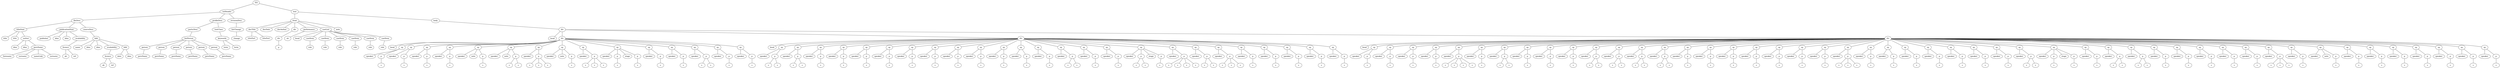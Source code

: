 graph Tree {
	"t0" [label = "TEI"];
	"t1" [label = "teiHeader"];
	"t2" [label = "fileDesc"];
	"t3" [label = "titleStmt"];
	"t4" [label = "title"];
	"t5" [label = "title"];
	"t6" [label = "author"];
	"t7" [label = "idno"];
	"t8" [label = "idno"];
	"t9" [label = "persName"];
	"t10" [label = "forename"];
	"t11" [label = "surname"];
	"t12" [label = "nameLink"];
	"t13" [label = "surname"];
	"t14" [label = "publicationStmt"];
	"t15" [label = "publisher"];
	"t16" [label = "idno"];
	"t17" [label = "idno"];
	"t18" [label = "availability"];
	"t19" [label = "licence"];
	"t20" [label = "ab"];
	"t21" [label = "ref"];
	"t22" [label = "sourceDesc"];
	"t23" [label = "bibl"];
	"t24" [label = "name"];
	"t25" [label = "idno"];
	"t26" [label = "idno"];
	"t27" [label = "availability"];
	"t28" [label = "licence"];
	"t29" [label = "ab"];
	"t30" [label = "ref"];
	"t31" [label = "bibl"];
	"t32" [label = "date"];
	"t33" [label = "idno"];
	"t34" [label = "profileDesc"];
	"t35" [label = "particDesc"];
	"t36" [label = "listPerson"];
	"t37" [label = "person"];
	"t38" [label = "persName"];
	"t39" [label = "person"];
	"t40" [label = "persName"];
	"t41" [label = "person"];
	"t42" [label = "persName"];
	"t43" [label = "person"];
	"t44" [label = "persName"];
	"t45" [label = "person"];
	"t46" [label = "persName"];
	"t47" [label = "person"];
	"t48" [label = "persName"];
	"t49" [label = "textClass"];
	"t50" [label = "keywords"];
	"t51" [label = "term"];
	"t52" [label = "term"];
	"t53" [label = "revisionDesc"];
	"t54" [label = "listChange"];
	"t55" [label = "change"];
	"t56" [label = "text"];
	"t57" [label = "front"];
	"t58" [label = "docTitle"];
	"t59" [label = "titlePart"];
	"t60" [label = "titlePart"];
	"t61" [label = "docDate"];
	"t62" [label = "docAuthor"];
	"t63" [label = "div"];
	"t64" [label = "div"];
	"t65" [label = "p"];
	"t66" [label = "performance"];
	"t67" [label = "ab"];
	"t68" [label = "castList"];
	"t69" [label = "head"];
	"t70" [label = "castItem"];
	"t71" [label = "role"];
	"t72" [label = "castItem"];
	"t73" [label = "role"];
	"t74" [label = "castItem"];
	"t75" [label = "role"];
	"t76" [label = "castItem"];
	"t77" [label = "role"];
	"t78" [label = "castItem"];
	"t79" [label = "role"];
	"t80" [label = "castItem"];
	"t81" [label = "role"];
	"t82" [label = "note"];
	"t83" [label = "body"];
	"t84" [label = "div"];
	"t85" [label = "head"];
	"t86" [label = "div"];
	"t87" [label = "head"];
	"t88" [label = "sp"];
	"t89" [label = "speaker"];
	"t90" [label = "p"];
	"t91" [label = "s"];
	"t92" [label = "sp"];
	"t93" [label = "speaker"];
	"t94" [label = "p"];
	"t95" [label = "s"];
	"t96" [label = "sp"];
	"t97" [label = "speaker"];
	"t98" [label = "p"];
	"t99" [label = "s"];
	"t100" [label = "sp"];
	"t101" [label = "speaker"];
	"t102" [label = "p"];
	"t103" [label = "s"];
	"t104" [label = "sp"];
	"t105" [label = "speaker"];
	"t106" [label = "note"];
	"t107" [label = "p"];
	"t108" [label = "s"];
	"t109" [label = "sp"];
	"t110" [label = "speaker"];
	"t111" [label = "note"];
	"t112" [label = "p"];
	"t113" [label = "s"];
	"t114" [label = "s"];
	"t115" [label = "sp"];
	"t116" [label = "speaker"];
	"t117" [label = "p"];
	"t118" [label = "s"];
	"t119" [label = "s"];
	"t120" [label = "s"];
	"t121" [label = "sp"];
	"t122" [label = "speaker"];
	"t123" [label = "note"];
	"t124" [label = "p"];
	"t125" [label = "s"];
	"t126" [label = "sp"];
	"t127" [label = "speaker"];
	"t128" [label = "p"];
	"t129" [label = "s"];
	"t130" [label = "s"];
	"t131" [label = "s"];
	"t132" [label = "sp"];
	"t133" [label = "speaker"];
	"t134" [label = "p"];
	"t135" [label = "s"];
	"t136" [label = "stage"];
	"t137" [label = "p"];
	"t138" [label = "s"];
	"t139" [label = "sp"];
	"t140" [label = "speaker"];
	"t141" [label = "p"];
	"t142" [label = "s"];
	"t143" [label = "sp"];
	"t144" [label = "speaker"];
	"t145" [label = "p"];
	"t146" [label = "s"];
	"t147" [label = "sp"];
	"t148" [label = "speaker"];
	"t149" [label = "p"];
	"t150" [label = "s"];
	"t151" [label = "s"];
	"t152" [label = "sp"];
	"t153" [label = "speaker"];
	"t154" [label = "p"];
	"t155" [label = "s"];
	"t156" [label = "sp"];
	"t157" [label = "speaker"];
	"t158" [label = "p"];
	"t159" [label = "s"];
	"t160" [label = "div"];
	"t161" [label = "head"];
	"t162" [label = "sp"];
	"t163" [label = "speaker"];
	"t164" [label = "p"];
	"t165" [label = "s"];
	"t166" [label = "s"];
	"t167" [label = "sp"];
	"t168" [label = "speaker"];
	"t169" [label = "p"];
	"t170" [label = "s"];
	"t171" [label = "s"];
	"t172" [label = "sp"];
	"t173" [label = "speaker"];
	"t174" [label = "p"];
	"t175" [label = "s"];
	"t176" [label = "sp"];
	"t177" [label = "speaker"];
	"t178" [label = "p"];
	"t179" [label = "s"];
	"t180" [label = "sp"];
	"t181" [label = "speaker"];
	"t182" [label = "p"];
	"t183" [label = "s"];
	"t184" [label = "sp"];
	"t185" [label = "speaker"];
	"t186" [label = "p"];
	"t187" [label = "s"];
	"t188" [label = "sp"];
	"t189" [label = "speaker"];
	"t190" [label = "p"];
	"t191" [label = "s"];
	"t192" [label = "sp"];
	"t193" [label = "speaker"];
	"t194" [label = "p"];
	"t195" [label = "s"];
	"t196" [label = "sp"];
	"t197" [label = "speaker"];
	"t198" [label = "p"];
	"t199" [label = "s"];
	"t200" [label = "sp"];
	"t201" [label = "speaker"];
	"t202" [label = "p"];
	"t203" [label = "s"];
	"t204" [label = "sp"];
	"t205" [label = "speaker"];
	"t206" [label = "p"];
	"t207" [label = "s"];
	"t208" [label = "sp"];
	"t209" [label = "speaker"];
	"t210" [label = "p"];
	"t211" [label = "s"];
	"t212" [label = "sp"];
	"t213" [label = "speaker"];
	"t214" [label = "p"];
	"t215" [label = "s"];
	"t216" [label = "sp"];
	"t217" [label = "speaker"];
	"t218" [label = "p"];
	"t219" [label = "s"];
	"t220" [label = "s"];
	"t221" [label = "sp"];
	"t222" [label = "speaker"];
	"t223" [label = "p"];
	"t224" [label = "s"];
	"t225" [label = "sp"];
	"t226" [label = "speaker"];
	"t227" [label = "p"];
	"t228" [label = "s"];
	"t229" [label = "sp"];
	"t230" [label = "speaker"];
	"t231" [label = "p"];
	"t232" [label = "s"];
	"t233" [label = "s"];
	"t234" [label = "stage"];
	"t235" [label = "p"];
	"t236" [label = "s"];
	"t237" [label = "sp"];
	"t238" [label = "speaker"];
	"t239" [label = "p"];
	"t240" [label = "s"];
	"t241" [label = "s"];
	"t242" [label = "s"];
	"t243" [label = "s"];
	"t244" [label = "sp"];
	"t245" [label = "speaker"];
	"t246" [label = "p"];
	"t247" [label = "s"];
	"t248" [label = "s"];
	"t249" [label = "sp"];
	"t250" [label = "speaker"];
	"t251" [label = "p"];
	"t252" [label = "s"];
	"t253" [label = "s"];
	"t254" [label = "s"];
	"t255" [label = "sp"];
	"t256" [label = "speaker"];
	"t257" [label = "p"];
	"t258" [label = "s"];
	"t259" [label = "sp"];
	"t260" [label = "speaker"];
	"t261" [label = "p"];
	"t262" [label = "s"];
	"t263" [label = "sp"];
	"t264" [label = "speaker"];
	"t265" [label = "p"];
	"t266" [label = "s"];
	"t267" [label = "sp"];
	"t268" [label = "speaker"];
	"t269" [label = "p"];
	"t270" [label = "s"];
	"t271" [label = "sp"];
	"t272" [label = "speaker"];
	"t273" [label = "p"];
	"t274" [label = "s"];
	"t275" [label = "div"];
	"t276" [label = "head"];
	"t277" [label = "sp"];
	"t278" [label = "speaker"];
	"t279" [label = "p"];
	"t280" [label = "s"];
	"t281" [label = "sp"];
	"t282" [label = "speaker"];
	"t283" [label = "p"];
	"t284" [label = "s"];
	"t285" [label = "sp"];
	"t286" [label = "speaker"];
	"t287" [label = "p"];
	"t288" [label = "s"];
	"t289" [label = "sp"];
	"t290" [label = "speaker"];
	"t291" [label = "p"];
	"t292" [label = "s"];
	"t293" [label = "sp"];
	"t294" [label = "speaker"];
	"t295" [label = "p"];
	"t296" [label = "s"];
	"t297" [label = "s"];
	"t298" [label = "s"];
	"t299" [label = "s"];
	"t300" [label = "sp"];
	"t301" [label = "speaker"];
	"t302" [label = "p"];
	"t303" [label = "s"];
	"t304" [label = "sp"];
	"t305" [label = "speaker"];
	"t306" [label = "p"];
	"t307" [label = "s"];
	"t308" [label = "s"];
	"t309" [label = "sp"];
	"t310" [label = "speaker"];
	"t311" [label = "p"];
	"t312" [label = "s"];
	"t313" [label = "sp"];
	"t314" [label = "speaker"];
	"t315" [label = "p"];
	"t316" [label = "s"];
	"t317" [label = "sp"];
	"t318" [label = "speaker"];
	"t319" [label = "p"];
	"t320" [label = "s"];
	"t321" [label = "sp"];
	"t322" [label = "speaker"];
	"t323" [label = "p"];
	"t324" [label = "s"];
	"t325" [label = "s"];
	"t326" [label = "sp"];
	"t327" [label = "speaker"];
	"t328" [label = "p"];
	"t329" [label = "s"];
	"t330" [label = "s"];
	"t331" [label = "sp"];
	"t332" [label = "speaker"];
	"t333" [label = "p"];
	"t334" [label = "s"];
	"t335" [label = "s"];
	"t336" [label = "sp"];
	"t337" [label = "speaker"];
	"t338" [label = "p"];
	"t339" [label = "s"];
	"t340" [label = "s"];
	"t341" [label = "sp"];
	"t342" [label = "speaker"];
	"t343" [label = "p"];
	"t344" [label = "s"];
	"t345" [label = "sp"];
	"t346" [label = "speaker"];
	"t347" [label = "p"];
	"t348" [label = "s"];
	"t349" [label = "sp"];
	"t350" [label = "speaker"];
	"t351" [label = "p"];
	"t352" [label = "s"];
	"t353" [label = "sp"];
	"t354" [label = "speaker"];
	"t355" [label = "p"];
	"t356" [label = "s"];
	"t357" [label = "sp"];
	"t358" [label = "speaker"];
	"t359" [label = "p"];
	"t360" [label = "s"];
	"t361" [label = "sp"];
	"t362" [label = "speaker"];
	"t363" [label = "p"];
	"t364" [label = "s"];
	"t365" [label = "sp"];
	"t366" [label = "speaker"];
	"t367" [label = "p"];
	"t368" [label = "s"];
	"t369" [label = "sp"];
	"t370" [label = "speaker"];
	"t371" [label = "p"];
	"t372" [label = "s"];
	"t373" [label = "s"];
	"t374" [label = "s"];
	"t375" [label = "sp"];
	"t376" [label = "speaker"];
	"t377" [label = "p"];
	"t378" [label = "s"];
	"t379" [label = "sp"];
	"t380" [label = "speaker"];
	"t381" [label = "p"];
	"t382" [label = "s"];
	"t383" [label = "sp"];
	"t384" [label = "speaker"];
	"t385" [label = "p"];
	"t386" [label = "s"];
	"t387" [label = "sp"];
	"t388" [label = "speaker"];
	"t389" [label = "p"];
	"t390" [label = "s"];
	"t391" [label = "sp"];
	"t392" [label = "speaker"];
	"t393" [label = "p"];
	"t394" [label = "s"];
	"t395" [label = "sp"];
	"t396" [label = "speaker"];
	"t397" [label = "p"];
	"t398" [label = "s"];
	"t399" [label = "sp"];
	"t400" [label = "speaker"];
	"t401" [label = "p"];
	"t402" [label = "s"];
	"t403" [label = "sp"];
	"t404" [label = "speaker"];
	"t405" [label = "p"];
	"t406" [label = "s"];
	"t407" [label = "s"];
	"t408" [label = "sp"];
	"t409" [label = "speaker"];
	"t410" [label = "p"];
	"t411" [label = "s"];
	"t412" [label = "stage"];
	"t413" [label = "p"];
	"t414" [label = "s"];
	"t415" [label = "sp"];
	"t416" [label = "speaker"];
	"t417" [label = "p"];
	"t418" [label = "s"];
	"t419" [label = "sp"];
	"t420" [label = "speaker"];
	"t421" [label = "p"];
	"t422" [label = "s"];
	"t423" [label = "s"];
	"t424" [label = "sp"];
	"t425" [label = "speaker"];
	"t426" [label = "p"];
	"t427" [label = "s"];
	"t428" [label = "s"];
	"t429" [label = "sp"];
	"t430" [label = "speaker"];
	"t431" [label = "p"];
	"t432" [label = "s"];
	"t433" [label = "sp"];
	"t434" [label = "speaker"];
	"t435" [label = "p"];
	"t436" [label = "s"];
	"t437" [label = "sp"];
	"t438" [label = "speaker"];
	"t439" [label = "p"];
	"t440" [label = "s"];
	"t441" [label = "sp"];
	"t442" [label = "speaker"];
	"t443" [label = "p"];
	"t444" [label = "s"];
	"t445" [label = "sp"];
	"t446" [label = "speaker"];
	"t447" [label = "p"];
	"t448" [label = "s"];
	"t449" [label = "sp"];
	"t450" [label = "speaker"];
	"t451" [label = "p"];
	"t452" [label = "s"];
	"t453" [label = "s"];
	"t454" [label = "s"];
	"t455" [label = "sp"];
	"t456" [label = "speaker"];
	"t457" [label = "p"];
	"t458" [label = "s"];
	"t459" [label = "sp"];
	"t460" [label = "speaker"];
	"t461" [label = "note"];
	"t462" [label = "p"];
	"t463" [label = "s"];
	"t464" [label = "sp"];
	"t465" [label = "speaker"];
	"t466" [label = "p"];
	"t467" [label = "s"];
	"t468" [label = "sp"];
	"t469" [label = "speaker"];
	"t470" [label = "p"];
	"t471" [label = "s"];
	"t472" [label = "sp"];
	"t473" [label = "speaker"];
	"t474" [label = "p"];
	"t475" [label = "s"];
	"t476" [label = "sp"];
	"t477" [label = "speaker"];
	"t478" [label = "p"];
	"t479" [label = "s"];
	"t480" [label = "sp"];
	"t481" [label = "speaker"];
	"t482" [label = "p"];
	"t483" [label = "s"];
	"t484" [label = "sp"];
	"t485" [label = "speaker"];
	"t486" [label = "p"];
	"t487" [label = "s"];
	"t488" [label = "sp"];
	"t489" [label = "speaker"];
	"t490" [label = "p"];
	"t491" [label = "s"];
	"t0" -- "t1";
	"t1" -- "t2";
	"t2" -- "t3";
	"t3" -- "t4";
	"t3" -- "t5";
	"t3" -- "t6";
	"t6" -- "t7";
	"t6" -- "t8";
	"t6" -- "t9";
	"t9" -- "t10";
	"t9" -- "t11";
	"t9" -- "t12";
	"t9" -- "t13";
	"t2" -- "t14";
	"t14" -- "t15";
	"t14" -- "t16";
	"t14" -- "t17";
	"t14" -- "t18";
	"t18" -- "t19";
	"t19" -- "t20";
	"t19" -- "t21";
	"t2" -- "t22";
	"t22" -- "t23";
	"t23" -- "t24";
	"t23" -- "t25";
	"t23" -- "t26";
	"t23" -- "t27";
	"t27" -- "t28";
	"t28" -- "t29";
	"t28" -- "t30";
	"t23" -- "t31";
	"t31" -- "t32";
	"t31" -- "t33";
	"t1" -- "t34";
	"t34" -- "t35";
	"t35" -- "t36";
	"t36" -- "t37";
	"t37" -- "t38";
	"t36" -- "t39";
	"t39" -- "t40";
	"t36" -- "t41";
	"t41" -- "t42";
	"t36" -- "t43";
	"t43" -- "t44";
	"t36" -- "t45";
	"t45" -- "t46";
	"t36" -- "t47";
	"t47" -- "t48";
	"t34" -- "t49";
	"t49" -- "t50";
	"t50" -- "t51";
	"t50" -- "t52";
	"t1" -- "t53";
	"t53" -- "t54";
	"t54" -- "t55";
	"t0" -- "t56";
	"t56" -- "t57";
	"t57" -- "t58";
	"t58" -- "t59";
	"t58" -- "t60";
	"t57" -- "t61";
	"t57" -- "t62";
	"t57" -- "t63";
	"t63" -- "t64";
	"t64" -- "t65";
	"t57" -- "t66";
	"t66" -- "t67";
	"t57" -- "t68";
	"t68" -- "t69";
	"t68" -- "t70";
	"t70" -- "t71";
	"t68" -- "t72";
	"t72" -- "t73";
	"t68" -- "t74";
	"t74" -- "t75";
	"t68" -- "t76";
	"t76" -- "t77";
	"t68" -- "t78";
	"t78" -- "t79";
	"t68" -- "t80";
	"t80" -- "t81";
	"t57" -- "t82";
	"t56" -- "t83";
	"t83" -- "t84";
	"t84" -- "t85";
	"t84" -- "t86";
	"t86" -- "t87";
	"t86" -- "t88";
	"t88" -- "t89";
	"t88" -- "t90";
	"t90" -- "t91";
	"t86" -- "t92";
	"t92" -- "t93";
	"t92" -- "t94";
	"t94" -- "t95";
	"t86" -- "t96";
	"t96" -- "t97";
	"t96" -- "t98";
	"t98" -- "t99";
	"t86" -- "t100";
	"t100" -- "t101";
	"t100" -- "t102";
	"t102" -- "t103";
	"t86" -- "t104";
	"t104" -- "t105";
	"t104" -- "t106";
	"t104" -- "t107";
	"t107" -- "t108";
	"t86" -- "t109";
	"t109" -- "t110";
	"t109" -- "t111";
	"t109" -- "t112";
	"t112" -- "t113";
	"t112" -- "t114";
	"t86" -- "t115";
	"t115" -- "t116";
	"t115" -- "t117";
	"t117" -- "t118";
	"t117" -- "t119";
	"t117" -- "t120";
	"t86" -- "t121";
	"t121" -- "t122";
	"t121" -- "t123";
	"t121" -- "t124";
	"t124" -- "t125";
	"t86" -- "t126";
	"t126" -- "t127";
	"t126" -- "t128";
	"t128" -- "t129";
	"t128" -- "t130";
	"t128" -- "t131";
	"t86" -- "t132";
	"t132" -- "t133";
	"t132" -- "t134";
	"t134" -- "t135";
	"t132" -- "t136";
	"t132" -- "t137";
	"t137" -- "t138";
	"t86" -- "t139";
	"t139" -- "t140";
	"t139" -- "t141";
	"t141" -- "t142";
	"t86" -- "t143";
	"t143" -- "t144";
	"t143" -- "t145";
	"t145" -- "t146";
	"t86" -- "t147";
	"t147" -- "t148";
	"t147" -- "t149";
	"t149" -- "t150";
	"t149" -- "t151";
	"t86" -- "t152";
	"t152" -- "t153";
	"t152" -- "t154";
	"t154" -- "t155";
	"t86" -- "t156";
	"t156" -- "t157";
	"t156" -- "t158";
	"t158" -- "t159";
	"t84" -- "t160";
	"t160" -- "t161";
	"t160" -- "t162";
	"t162" -- "t163";
	"t162" -- "t164";
	"t164" -- "t165";
	"t164" -- "t166";
	"t160" -- "t167";
	"t167" -- "t168";
	"t167" -- "t169";
	"t169" -- "t170";
	"t169" -- "t171";
	"t160" -- "t172";
	"t172" -- "t173";
	"t172" -- "t174";
	"t174" -- "t175";
	"t160" -- "t176";
	"t176" -- "t177";
	"t176" -- "t178";
	"t178" -- "t179";
	"t160" -- "t180";
	"t180" -- "t181";
	"t180" -- "t182";
	"t182" -- "t183";
	"t160" -- "t184";
	"t184" -- "t185";
	"t184" -- "t186";
	"t186" -- "t187";
	"t160" -- "t188";
	"t188" -- "t189";
	"t188" -- "t190";
	"t190" -- "t191";
	"t160" -- "t192";
	"t192" -- "t193";
	"t192" -- "t194";
	"t194" -- "t195";
	"t160" -- "t196";
	"t196" -- "t197";
	"t196" -- "t198";
	"t198" -- "t199";
	"t160" -- "t200";
	"t200" -- "t201";
	"t200" -- "t202";
	"t202" -- "t203";
	"t160" -- "t204";
	"t204" -- "t205";
	"t204" -- "t206";
	"t206" -- "t207";
	"t160" -- "t208";
	"t208" -- "t209";
	"t208" -- "t210";
	"t210" -- "t211";
	"t160" -- "t212";
	"t212" -- "t213";
	"t212" -- "t214";
	"t214" -- "t215";
	"t160" -- "t216";
	"t216" -- "t217";
	"t216" -- "t218";
	"t218" -- "t219";
	"t218" -- "t220";
	"t160" -- "t221";
	"t221" -- "t222";
	"t221" -- "t223";
	"t223" -- "t224";
	"t160" -- "t225";
	"t225" -- "t226";
	"t225" -- "t227";
	"t227" -- "t228";
	"t160" -- "t229";
	"t229" -- "t230";
	"t229" -- "t231";
	"t231" -- "t232";
	"t231" -- "t233";
	"t229" -- "t234";
	"t229" -- "t235";
	"t235" -- "t236";
	"t160" -- "t237";
	"t237" -- "t238";
	"t237" -- "t239";
	"t239" -- "t240";
	"t239" -- "t241";
	"t239" -- "t242";
	"t239" -- "t243";
	"t160" -- "t244";
	"t244" -- "t245";
	"t244" -- "t246";
	"t246" -- "t247";
	"t246" -- "t248";
	"t160" -- "t249";
	"t249" -- "t250";
	"t249" -- "t251";
	"t251" -- "t252";
	"t251" -- "t253";
	"t251" -- "t254";
	"t160" -- "t255";
	"t255" -- "t256";
	"t255" -- "t257";
	"t257" -- "t258";
	"t160" -- "t259";
	"t259" -- "t260";
	"t259" -- "t261";
	"t261" -- "t262";
	"t160" -- "t263";
	"t263" -- "t264";
	"t263" -- "t265";
	"t265" -- "t266";
	"t160" -- "t267";
	"t267" -- "t268";
	"t267" -- "t269";
	"t269" -- "t270";
	"t160" -- "t271";
	"t271" -- "t272";
	"t271" -- "t273";
	"t273" -- "t274";
	"t84" -- "t275";
	"t275" -- "t276";
	"t275" -- "t277";
	"t277" -- "t278";
	"t277" -- "t279";
	"t279" -- "t280";
	"t275" -- "t281";
	"t281" -- "t282";
	"t281" -- "t283";
	"t283" -- "t284";
	"t275" -- "t285";
	"t285" -- "t286";
	"t285" -- "t287";
	"t287" -- "t288";
	"t275" -- "t289";
	"t289" -- "t290";
	"t289" -- "t291";
	"t291" -- "t292";
	"t275" -- "t293";
	"t293" -- "t294";
	"t293" -- "t295";
	"t295" -- "t296";
	"t295" -- "t297";
	"t295" -- "t298";
	"t295" -- "t299";
	"t275" -- "t300";
	"t300" -- "t301";
	"t300" -- "t302";
	"t302" -- "t303";
	"t275" -- "t304";
	"t304" -- "t305";
	"t304" -- "t306";
	"t306" -- "t307";
	"t306" -- "t308";
	"t275" -- "t309";
	"t309" -- "t310";
	"t309" -- "t311";
	"t311" -- "t312";
	"t275" -- "t313";
	"t313" -- "t314";
	"t313" -- "t315";
	"t315" -- "t316";
	"t275" -- "t317";
	"t317" -- "t318";
	"t317" -- "t319";
	"t319" -- "t320";
	"t275" -- "t321";
	"t321" -- "t322";
	"t321" -- "t323";
	"t323" -- "t324";
	"t323" -- "t325";
	"t275" -- "t326";
	"t326" -- "t327";
	"t326" -- "t328";
	"t328" -- "t329";
	"t328" -- "t330";
	"t275" -- "t331";
	"t331" -- "t332";
	"t331" -- "t333";
	"t333" -- "t334";
	"t333" -- "t335";
	"t275" -- "t336";
	"t336" -- "t337";
	"t336" -- "t338";
	"t338" -- "t339";
	"t338" -- "t340";
	"t275" -- "t341";
	"t341" -- "t342";
	"t341" -- "t343";
	"t343" -- "t344";
	"t275" -- "t345";
	"t345" -- "t346";
	"t345" -- "t347";
	"t347" -- "t348";
	"t275" -- "t349";
	"t349" -- "t350";
	"t349" -- "t351";
	"t351" -- "t352";
	"t275" -- "t353";
	"t353" -- "t354";
	"t353" -- "t355";
	"t355" -- "t356";
	"t275" -- "t357";
	"t357" -- "t358";
	"t357" -- "t359";
	"t359" -- "t360";
	"t275" -- "t361";
	"t361" -- "t362";
	"t361" -- "t363";
	"t363" -- "t364";
	"t275" -- "t365";
	"t365" -- "t366";
	"t365" -- "t367";
	"t367" -- "t368";
	"t275" -- "t369";
	"t369" -- "t370";
	"t369" -- "t371";
	"t371" -- "t372";
	"t371" -- "t373";
	"t371" -- "t374";
	"t275" -- "t375";
	"t375" -- "t376";
	"t375" -- "t377";
	"t377" -- "t378";
	"t275" -- "t379";
	"t379" -- "t380";
	"t379" -- "t381";
	"t381" -- "t382";
	"t275" -- "t383";
	"t383" -- "t384";
	"t383" -- "t385";
	"t385" -- "t386";
	"t275" -- "t387";
	"t387" -- "t388";
	"t387" -- "t389";
	"t389" -- "t390";
	"t275" -- "t391";
	"t391" -- "t392";
	"t391" -- "t393";
	"t393" -- "t394";
	"t275" -- "t395";
	"t395" -- "t396";
	"t395" -- "t397";
	"t397" -- "t398";
	"t275" -- "t399";
	"t399" -- "t400";
	"t399" -- "t401";
	"t401" -- "t402";
	"t275" -- "t403";
	"t403" -- "t404";
	"t403" -- "t405";
	"t405" -- "t406";
	"t405" -- "t407";
	"t275" -- "t408";
	"t408" -- "t409";
	"t408" -- "t410";
	"t410" -- "t411";
	"t408" -- "t412";
	"t408" -- "t413";
	"t413" -- "t414";
	"t275" -- "t415";
	"t415" -- "t416";
	"t415" -- "t417";
	"t417" -- "t418";
	"t275" -- "t419";
	"t419" -- "t420";
	"t419" -- "t421";
	"t421" -- "t422";
	"t421" -- "t423";
	"t275" -- "t424";
	"t424" -- "t425";
	"t424" -- "t426";
	"t426" -- "t427";
	"t426" -- "t428";
	"t275" -- "t429";
	"t429" -- "t430";
	"t429" -- "t431";
	"t431" -- "t432";
	"t275" -- "t433";
	"t433" -- "t434";
	"t433" -- "t435";
	"t435" -- "t436";
	"t275" -- "t437";
	"t437" -- "t438";
	"t437" -- "t439";
	"t439" -- "t440";
	"t275" -- "t441";
	"t441" -- "t442";
	"t441" -- "t443";
	"t443" -- "t444";
	"t275" -- "t445";
	"t445" -- "t446";
	"t445" -- "t447";
	"t447" -- "t448";
	"t275" -- "t449";
	"t449" -- "t450";
	"t449" -- "t451";
	"t451" -- "t452";
	"t451" -- "t453";
	"t451" -- "t454";
	"t275" -- "t455";
	"t455" -- "t456";
	"t455" -- "t457";
	"t457" -- "t458";
	"t275" -- "t459";
	"t459" -- "t460";
	"t459" -- "t461";
	"t459" -- "t462";
	"t462" -- "t463";
	"t275" -- "t464";
	"t464" -- "t465";
	"t464" -- "t466";
	"t466" -- "t467";
	"t275" -- "t468";
	"t468" -- "t469";
	"t468" -- "t470";
	"t470" -- "t471";
	"t275" -- "t472";
	"t472" -- "t473";
	"t472" -- "t474";
	"t474" -- "t475";
	"t275" -- "t476";
	"t476" -- "t477";
	"t476" -- "t478";
	"t478" -- "t479";
	"t275" -- "t480";
	"t480" -- "t481";
	"t480" -- "t482";
	"t482" -- "t483";
	"t275" -- "t484";
	"t484" -- "t485";
	"t484" -- "t486";
	"t486" -- "t487";
	"t275" -- "t488";
	"t488" -- "t489";
	"t488" -- "t490";
	"t490" -- "t491";
}
